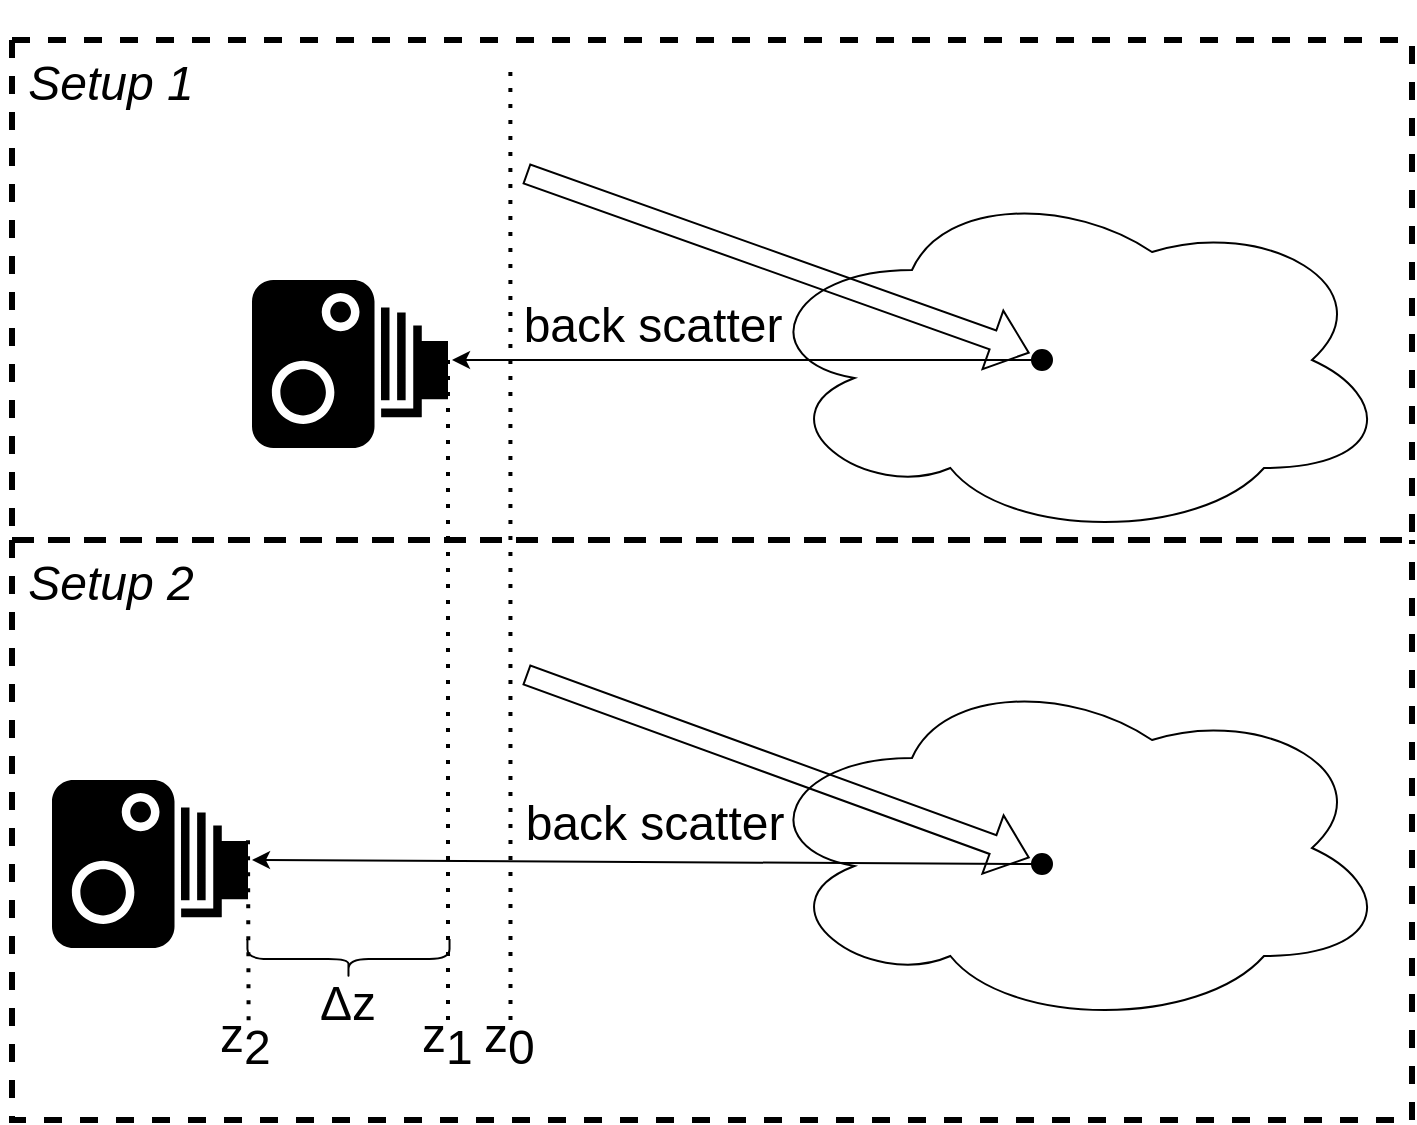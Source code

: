 <mxfile version="22.0.3" type="device">
  <diagram id="H7wHhIf_jRC70F0b4fa9" name="Page-1">
    <mxGraphModel dx="1124" dy="831" grid="1" gridSize="10" guides="1" tooltips="1" connect="1" arrows="1" fold="1" page="1" pageScale="1" pageWidth="827" pageHeight="1169" math="0" shadow="0">
      <root>
        <mxCell id="0" />
        <mxCell id="1" parent="0" />
        <mxCell id="qsL9BaWj5W6s7MIQfXEd-1" value="" style="ellipse;shape=cloud;whiteSpace=wrap;html=1;" parent="1" vertex="1">
          <mxGeometry x="380" y="140" width="320" height="180" as="geometry" />
        </mxCell>
        <mxCell id="qsL9BaWj5W6s7MIQfXEd-2" value="" style="shape=image;html=1;verticalAlign=top;verticalLabelPosition=bottom;labelBackgroundColor=#ffffff;imageAspect=0;aspect=fixed;image=https://cdn0.iconfinder.com/data/icons/phosphor-light-vol-2/256/flashlight-light-128.png;rotation=90;" parent="1" vertex="1">
          <mxGeometry x="139" y="50" width="128" height="128" as="geometry" />
        </mxCell>
        <mxCell id="qsL9BaWj5W6s7MIQfXEd-3" value="" style="shape=mxgraph.signs.tech.camera_1;html=1;pointerEvents=1;fillColor=#000000;strokeColor=none;verticalLabelPosition=bottom;verticalAlign=top;align=center;" parent="1" vertex="1">
          <mxGeometry x="130" y="190" width="98" height="84" as="geometry" />
        </mxCell>
        <mxCell id="qsL9BaWj5W6s7MIQfXEd-4" value="" style="shape=flexArrow;endArrow=classic;html=1;rounded=0;entryX=-0.117;entryY=0.149;entryDx=0;entryDy=0;entryPerimeter=0;" parent="1" source="qsL9BaWj5W6s7MIQfXEd-2" target="qsL9BaWj5W6s7MIQfXEd-10" edge="1">
          <mxGeometry width="50" height="50" relative="1" as="geometry">
            <mxPoint x="260" y="120" as="sourcePoint" />
            <mxPoint x="520" y="114" as="targetPoint" />
          </mxGeometry>
        </mxCell>
        <mxCell id="qsL9BaWj5W6s7MIQfXEd-9" value="" style="endArrow=classic;html=1;rounded=0;exitX=0;exitY=0.5;exitDx=0;exitDy=0;" parent="1" source="qsL9BaWj5W6s7MIQfXEd-10" edge="1">
          <mxGeometry width="50" height="50" relative="1" as="geometry">
            <mxPoint x="520" y="110" as="sourcePoint" />
            <mxPoint x="230" y="230" as="targetPoint" />
          </mxGeometry>
        </mxCell>
        <mxCell id="qsL9BaWj5W6s7MIQfXEd-11" value="&lt;font style=&quot;font-size: 24px;&quot;&gt;back scatter&lt;/font&gt;" style="edgeLabel;html=1;align=center;verticalAlign=middle;resizable=0;points=[];rotation=0;fontSize=24;" parent="qsL9BaWj5W6s7MIQfXEd-9" vertex="1" connectable="0">
          <mxGeometry x="0.351" relative="1" as="geometry">
            <mxPoint x="6" y="-17" as="offset" />
          </mxGeometry>
        </mxCell>
        <mxCell id="qsL9BaWj5W6s7MIQfXEd-10" value="" style="ellipse;whiteSpace=wrap;html=1;fillColor=#000000;" parent="1" vertex="1">
          <mxGeometry x="520" y="225" width="10" height="10" as="geometry" />
        </mxCell>
        <mxCell id="qsL9BaWj5W6s7MIQfXEd-12" value="" style="ellipse;shape=cloud;whiteSpace=wrap;html=1;" parent="1" vertex="1">
          <mxGeometry x="380" y="384" width="320" height="180" as="geometry" />
        </mxCell>
        <mxCell id="qsL9BaWj5W6s7MIQfXEd-13" value="" style="shape=image;html=1;verticalAlign=top;verticalLabelPosition=bottom;labelBackgroundColor=#ffffff;imageAspect=0;aspect=fixed;image=https://cdn0.iconfinder.com/data/icons/phosphor-light-vol-2/256/flashlight-light-128.png;rotation=90;" parent="1" vertex="1">
          <mxGeometry x="139" y="300" width="128" height="128" as="geometry" />
        </mxCell>
        <mxCell id="qsL9BaWj5W6s7MIQfXEd-14" value="" style="shape=mxgraph.signs.tech.camera_1;html=1;pointerEvents=1;fillColor=#000000;strokeColor=none;verticalLabelPosition=bottom;verticalAlign=top;align=center;" parent="1" vertex="1">
          <mxGeometry x="30" y="440" width="98" height="84" as="geometry" />
        </mxCell>
        <mxCell id="qsL9BaWj5W6s7MIQfXEd-15" value="" style="shape=flexArrow;endArrow=classic;html=1;rounded=0;entryX=-0.117;entryY=0.195;entryDx=0;entryDy=0;entryPerimeter=0;" parent="1" source="qsL9BaWj5W6s7MIQfXEd-13" target="qsL9BaWj5W6s7MIQfXEd-18" edge="1">
          <mxGeometry width="50" height="50" relative="1" as="geometry">
            <mxPoint x="260" y="370" as="sourcePoint" />
            <mxPoint x="520" y="364" as="targetPoint" />
          </mxGeometry>
        </mxCell>
        <mxCell id="qsL9BaWj5W6s7MIQfXEd-16" value="" style="endArrow=classic;html=1;rounded=0;exitX=0;exitY=0.5;exitDx=0;exitDy=0;" parent="1" source="qsL9BaWj5W6s7MIQfXEd-18" edge="1">
          <mxGeometry width="50" height="50" relative="1" as="geometry">
            <mxPoint x="520" y="360" as="sourcePoint" />
            <mxPoint x="130" y="480" as="targetPoint" />
          </mxGeometry>
        </mxCell>
        <mxCell id="qsL9BaWj5W6s7MIQfXEd-17" value="&lt;font style=&quot;font-size: 24px;&quot;&gt;back scatter&lt;/font&gt;" style="edgeLabel;html=1;align=center;verticalAlign=middle;resizable=0;points=[];rotation=0;fontSize=24;" parent="qsL9BaWj5W6s7MIQfXEd-16" vertex="1" connectable="0">
          <mxGeometry x="0.351" relative="1" as="geometry">
            <mxPoint x="74" y="-19" as="offset" />
          </mxGeometry>
        </mxCell>
        <mxCell id="qsL9BaWj5W6s7MIQfXEd-18" value="" style="ellipse;whiteSpace=wrap;html=1;fillColor=#000000;" parent="1" vertex="1">
          <mxGeometry x="520" y="477" width="10" height="10" as="geometry" />
        </mxCell>
        <mxCell id="qsL9BaWj5W6s7MIQfXEd-21" value="" style="endArrow=none;dashed=1;html=1;dashPattern=1 3;strokeWidth=2;rounded=0;" parent="1" edge="1">
          <mxGeometry width="50" height="50" relative="1" as="geometry">
            <mxPoint x="228" y="560" as="sourcePoint" />
            <mxPoint x="228" y="230" as="targetPoint" />
          </mxGeometry>
        </mxCell>
        <mxCell id="qsL9BaWj5W6s7MIQfXEd-22" value="" style="endArrow=none;dashed=1;html=1;dashPattern=1 3;strokeWidth=2;rounded=0;exitX=0.169;exitY=0.828;exitDx=0;exitDy=0;exitPerimeter=0;" parent="1" source="3gP5RAvdJr5DbvSrzTiX-4" edge="1">
          <mxGeometry width="50" height="50" relative="1" as="geometry">
            <mxPoint x="128" y="560" as="sourcePoint" />
            <mxPoint x="128" y="470" as="targetPoint" />
          </mxGeometry>
        </mxCell>
        <mxCell id="3gP5RAvdJr5DbvSrzTiX-1" value="" style="swimlane;startSize=0;dashed=1;strokeWidth=3;" parent="1" vertex="1">
          <mxGeometry x="10" y="70" width="700" height="250" as="geometry">
            <mxRectangle x="10" y="70" width="50" height="40" as="alternateBounds" />
          </mxGeometry>
        </mxCell>
        <mxCell id="3gP5RAvdJr5DbvSrzTiX-2" value="&lt;span style=&quot;font-size: 24px;&quot;&gt;&lt;i style=&quot;font-size: 24px;&quot;&gt;Setup 1&lt;/i&gt;&lt;/span&gt;" style="text;html=1;align=center;verticalAlign=middle;resizable=0;points=[];autosize=1;strokeColor=none;fillColor=none;fontSize=24;" parent="3gP5RAvdJr5DbvSrzTiX-1" vertex="1">
          <mxGeometry x="-6" y="2" width="110" height="40" as="geometry" />
        </mxCell>
        <mxCell id="3gP5RAvdJr5DbvSrzTiX-4" value="" style="swimlane;startSize=0;dashed=1;strokeWidth=3;" parent="1" vertex="1">
          <mxGeometry x="10" y="320" width="700" height="290" as="geometry">
            <mxRectangle x="10" y="70" width="50" height="40" as="alternateBounds" />
          </mxGeometry>
        </mxCell>
        <mxCell id="JJMQypXPdMPuCgBHGhyQ-1" value="&lt;span style=&quot;font-size: 24px;&quot;&gt;&lt;i style=&quot;font-size: 24px;&quot;&gt;Setup 2&lt;/i&gt;&lt;/span&gt;" style="text;html=1;align=center;verticalAlign=middle;resizable=0;points=[];autosize=1;strokeColor=none;fillColor=none;fontSize=24;" parent="3gP5RAvdJr5DbvSrzTiX-4" vertex="1">
          <mxGeometry x="-6" y="2" width="110" height="40" as="geometry" />
        </mxCell>
        <mxCell id="qsL9BaWj5W6s7MIQfXEd-23" value="" style="shape=curlyBracket;whiteSpace=wrap;html=1;rounded=1;flipH=1;fillColor=#000000;rotation=90;" parent="3gP5RAvdJr5DbvSrzTiX-4" vertex="1">
          <mxGeometry x="158.24" y="158.99" width="20" height="101.05" as="geometry" />
        </mxCell>
        <mxCell id="qsL9BaWj5W6s7MIQfXEd-26" value="&lt;p class=&quot;MsoNormal&quot; style=&quot;font-size: 24px;&quot;&gt;&lt;span lang=&quot;EN-US&quot; style=&quot;font-size: 24px;&quot;&gt;&lt;font style=&quot;font-size: 24px;&quot;&gt;Δz&lt;/font&gt;&lt;/span&gt;&lt;/p&gt;" style="text;html=1;strokeColor=none;fillColor=none;spacing=5;spacingTop=-20;whiteSpace=wrap;overflow=hidden;rounded=0;labelBackgroundColor=none;fontSize=24;" parent="3gP5RAvdJr5DbvSrzTiX-4" vertex="1">
          <mxGeometry x="148.75" y="203.5" width="51.25" height="40.5" as="geometry" />
        </mxCell>
        <mxCell id="JJMQypXPdMPuCgBHGhyQ-3" value="&lt;p class=&quot;MsoNormal&quot; style=&quot;font-size: 24px;&quot;&gt;&lt;span lang=&quot;EN-US&quot; style=&quot;font-size: 24px;&quot;&gt;&lt;font style=&quot;font-size: 24px;&quot;&gt;z&lt;sub style=&quot;font-size: 24px;&quot;&gt;1&lt;/sub&gt;&lt;/font&gt;&lt;/span&gt;&lt;/p&gt;" style="text;html=1;strokeColor=none;fillColor=none;spacing=5;spacingTop=-20;whiteSpace=wrap;overflow=hidden;rounded=0;labelBackgroundColor=none;fontSize=24;" parent="3gP5RAvdJr5DbvSrzTiX-4" vertex="1">
          <mxGeometry x="200" y="220" width="40" height="46" as="geometry" />
        </mxCell>
        <mxCell id="JJMQypXPdMPuCgBHGhyQ-4" value="&lt;p class=&quot;MsoNormal&quot; style=&quot;font-size: 24px;&quot;&gt;&lt;span lang=&quot;EN-US&quot; style=&quot;font-size: 24px;&quot;&gt;&lt;font style=&quot;font-size: 24px;&quot;&gt;z&lt;/font&gt;&lt;font style=&quot;font-size: 24px;&quot;&gt;&lt;sub style=&quot;font-size: 24px;&quot;&gt;2&lt;/sub&gt;&lt;/font&gt;&lt;/span&gt;&lt;/p&gt;" style="text;html=1;strokeColor=none;fillColor=none;spacing=5;spacingTop=-20;whiteSpace=wrap;overflow=hidden;rounded=0;labelBackgroundColor=none;fontSize=24;" parent="3gP5RAvdJr5DbvSrzTiX-4" vertex="1">
          <mxGeometry x="98.75" y="220" width="50" height="46" as="geometry" />
        </mxCell>
        <mxCell id="JJMQypXPdMPuCgBHGhyQ-5" value="" style="endArrow=none;dashed=1;html=1;dashPattern=1 3;strokeWidth=2;rounded=0;entryX=0.234;entryY=0.061;entryDx=0;entryDy=0;entryPerimeter=0;" parent="3gP5RAvdJr5DbvSrzTiX-4" target="qsL9BaWj5W6s7MIQfXEd-2" edge="1">
          <mxGeometry width="50" height="50" relative="1" as="geometry">
            <mxPoint x="249.25" y="240" as="sourcePoint" />
            <mxPoint x="249.25" y="-90" as="targetPoint" />
          </mxGeometry>
        </mxCell>
        <mxCell id="JJMQypXPdMPuCgBHGhyQ-6" value="&lt;p class=&quot;MsoNormal&quot; style=&quot;font-size: 24px;&quot;&gt;&lt;span lang=&quot;EN-US&quot; style=&quot;font-size: 24px;&quot;&gt;&lt;font style=&quot;font-size: 24px;&quot;&gt;z&lt;/font&gt;&lt;font style=&quot;font-size: 24px;&quot;&gt;&lt;sub style=&quot;font-size: 24px;&quot;&gt;0&lt;/sub&gt;&lt;/font&gt;&lt;/span&gt;&lt;/p&gt;" style="text;html=1;strokeColor=none;fillColor=none;spacing=5;spacingTop=-20;whiteSpace=wrap;overflow=hidden;rounded=0;labelBackgroundColor=none;fontSize=24;" parent="3gP5RAvdJr5DbvSrzTiX-4" vertex="1">
          <mxGeometry x="231.25" y="220" width="48.75" height="46" as="geometry" />
        </mxCell>
      </root>
    </mxGraphModel>
  </diagram>
</mxfile>
